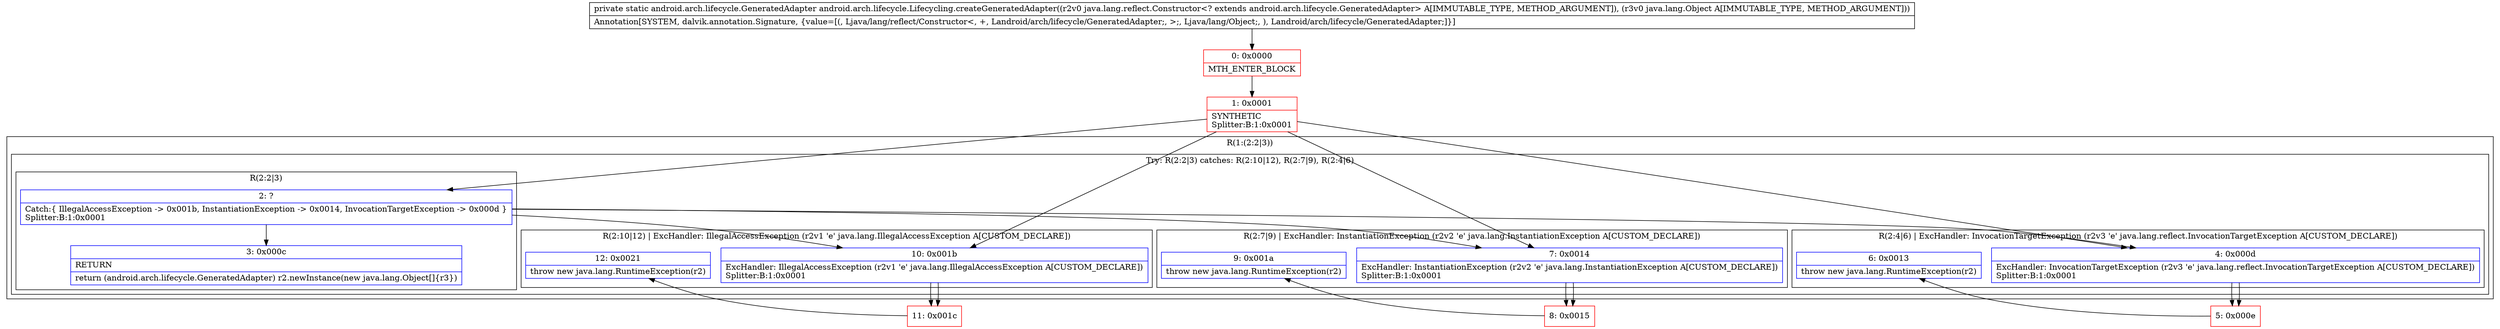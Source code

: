 digraph "CFG forandroid.arch.lifecycle.Lifecycling.createGeneratedAdapter(Ljava\/lang\/reflect\/Constructor;Ljava\/lang\/Object;)Landroid\/arch\/lifecycle\/GeneratedAdapter;" {
subgraph cluster_Region_1893883978 {
label = "R(1:(2:2|3))";
node [shape=record,color=blue];
subgraph cluster_TryCatchRegion_214255009 {
label = "Try: R(2:2|3) catches: R(2:10|12), R(2:7|9), R(2:4|6)";
node [shape=record,color=blue];
subgraph cluster_Region_798417463 {
label = "R(2:2|3)";
node [shape=record,color=blue];
Node_2 [shape=record,label="{2\:\ ?|Catch:\{ IllegalAccessException \-\> 0x001b, InstantiationException \-\> 0x0014, InvocationTargetException \-\> 0x000d \}\lSplitter:B:1:0x0001\l}"];
Node_3 [shape=record,label="{3\:\ 0x000c|RETURN\l|return (android.arch.lifecycle.GeneratedAdapter) r2.newInstance(new java.lang.Object[]\{r3\})\l}"];
}
subgraph cluster_Region_820836983 {
label = "R(2:10|12) | ExcHandler: IllegalAccessException (r2v1 'e' java.lang.IllegalAccessException A[CUSTOM_DECLARE])\l";
node [shape=record,color=blue];
Node_10 [shape=record,label="{10\:\ 0x001b|ExcHandler: IllegalAccessException (r2v1 'e' java.lang.IllegalAccessException A[CUSTOM_DECLARE])\lSplitter:B:1:0x0001\l}"];
Node_12 [shape=record,label="{12\:\ 0x0021|throw new java.lang.RuntimeException(r2)\l}"];
}
subgraph cluster_Region_1399798800 {
label = "R(2:7|9) | ExcHandler: InstantiationException (r2v2 'e' java.lang.InstantiationException A[CUSTOM_DECLARE])\l";
node [shape=record,color=blue];
Node_7 [shape=record,label="{7\:\ 0x0014|ExcHandler: InstantiationException (r2v2 'e' java.lang.InstantiationException A[CUSTOM_DECLARE])\lSplitter:B:1:0x0001\l}"];
Node_9 [shape=record,label="{9\:\ 0x001a|throw new java.lang.RuntimeException(r2)\l}"];
}
subgraph cluster_Region_1965130641 {
label = "R(2:4|6) | ExcHandler: InvocationTargetException (r2v3 'e' java.lang.reflect.InvocationTargetException A[CUSTOM_DECLARE])\l";
node [shape=record,color=blue];
Node_4 [shape=record,label="{4\:\ 0x000d|ExcHandler: InvocationTargetException (r2v3 'e' java.lang.reflect.InvocationTargetException A[CUSTOM_DECLARE])\lSplitter:B:1:0x0001\l}"];
Node_6 [shape=record,label="{6\:\ 0x0013|throw new java.lang.RuntimeException(r2)\l}"];
}
}
}
subgraph cluster_Region_820836983 {
label = "R(2:10|12) | ExcHandler: IllegalAccessException (r2v1 'e' java.lang.IllegalAccessException A[CUSTOM_DECLARE])\l";
node [shape=record,color=blue];
Node_10 [shape=record,label="{10\:\ 0x001b|ExcHandler: IllegalAccessException (r2v1 'e' java.lang.IllegalAccessException A[CUSTOM_DECLARE])\lSplitter:B:1:0x0001\l}"];
Node_12 [shape=record,label="{12\:\ 0x0021|throw new java.lang.RuntimeException(r2)\l}"];
}
subgraph cluster_Region_1399798800 {
label = "R(2:7|9) | ExcHandler: InstantiationException (r2v2 'e' java.lang.InstantiationException A[CUSTOM_DECLARE])\l";
node [shape=record,color=blue];
Node_7 [shape=record,label="{7\:\ 0x0014|ExcHandler: InstantiationException (r2v2 'e' java.lang.InstantiationException A[CUSTOM_DECLARE])\lSplitter:B:1:0x0001\l}"];
Node_9 [shape=record,label="{9\:\ 0x001a|throw new java.lang.RuntimeException(r2)\l}"];
}
subgraph cluster_Region_1965130641 {
label = "R(2:4|6) | ExcHandler: InvocationTargetException (r2v3 'e' java.lang.reflect.InvocationTargetException A[CUSTOM_DECLARE])\l";
node [shape=record,color=blue];
Node_4 [shape=record,label="{4\:\ 0x000d|ExcHandler: InvocationTargetException (r2v3 'e' java.lang.reflect.InvocationTargetException A[CUSTOM_DECLARE])\lSplitter:B:1:0x0001\l}"];
Node_6 [shape=record,label="{6\:\ 0x0013|throw new java.lang.RuntimeException(r2)\l}"];
}
Node_0 [shape=record,color=red,label="{0\:\ 0x0000|MTH_ENTER_BLOCK\l}"];
Node_1 [shape=record,color=red,label="{1\:\ 0x0001|SYNTHETIC\lSplitter:B:1:0x0001\l}"];
Node_5 [shape=record,color=red,label="{5\:\ 0x000e}"];
Node_8 [shape=record,color=red,label="{8\:\ 0x0015}"];
Node_11 [shape=record,color=red,label="{11\:\ 0x001c}"];
MethodNode[shape=record,label="{private static android.arch.lifecycle.GeneratedAdapter android.arch.lifecycle.Lifecycling.createGeneratedAdapter((r2v0 java.lang.reflect.Constructor\<? extends android.arch.lifecycle.GeneratedAdapter\> A[IMMUTABLE_TYPE, METHOD_ARGUMENT]), (r3v0 java.lang.Object A[IMMUTABLE_TYPE, METHOD_ARGUMENT]))  | Annotation[SYSTEM, dalvik.annotation.Signature, \{value=[(, Ljava\/lang\/reflect\/Constructor\<, +, Landroid\/arch\/lifecycle\/GeneratedAdapter;, \>;, Ljava\/lang\/Object;, ), Landroid\/arch\/lifecycle\/GeneratedAdapter;]\}]\l}"];
MethodNode -> Node_0;
Node_2 -> Node_3;
Node_2 -> Node_10;
Node_2 -> Node_7;
Node_2 -> Node_4;
Node_10 -> Node_11;
Node_7 -> Node_8;
Node_4 -> Node_5;
Node_10 -> Node_11;
Node_7 -> Node_8;
Node_4 -> Node_5;
Node_0 -> Node_1;
Node_1 -> Node_2;
Node_1 -> Node_10;
Node_1 -> Node_7;
Node_1 -> Node_4;
Node_5 -> Node_6;
Node_8 -> Node_9;
Node_11 -> Node_12;
}

